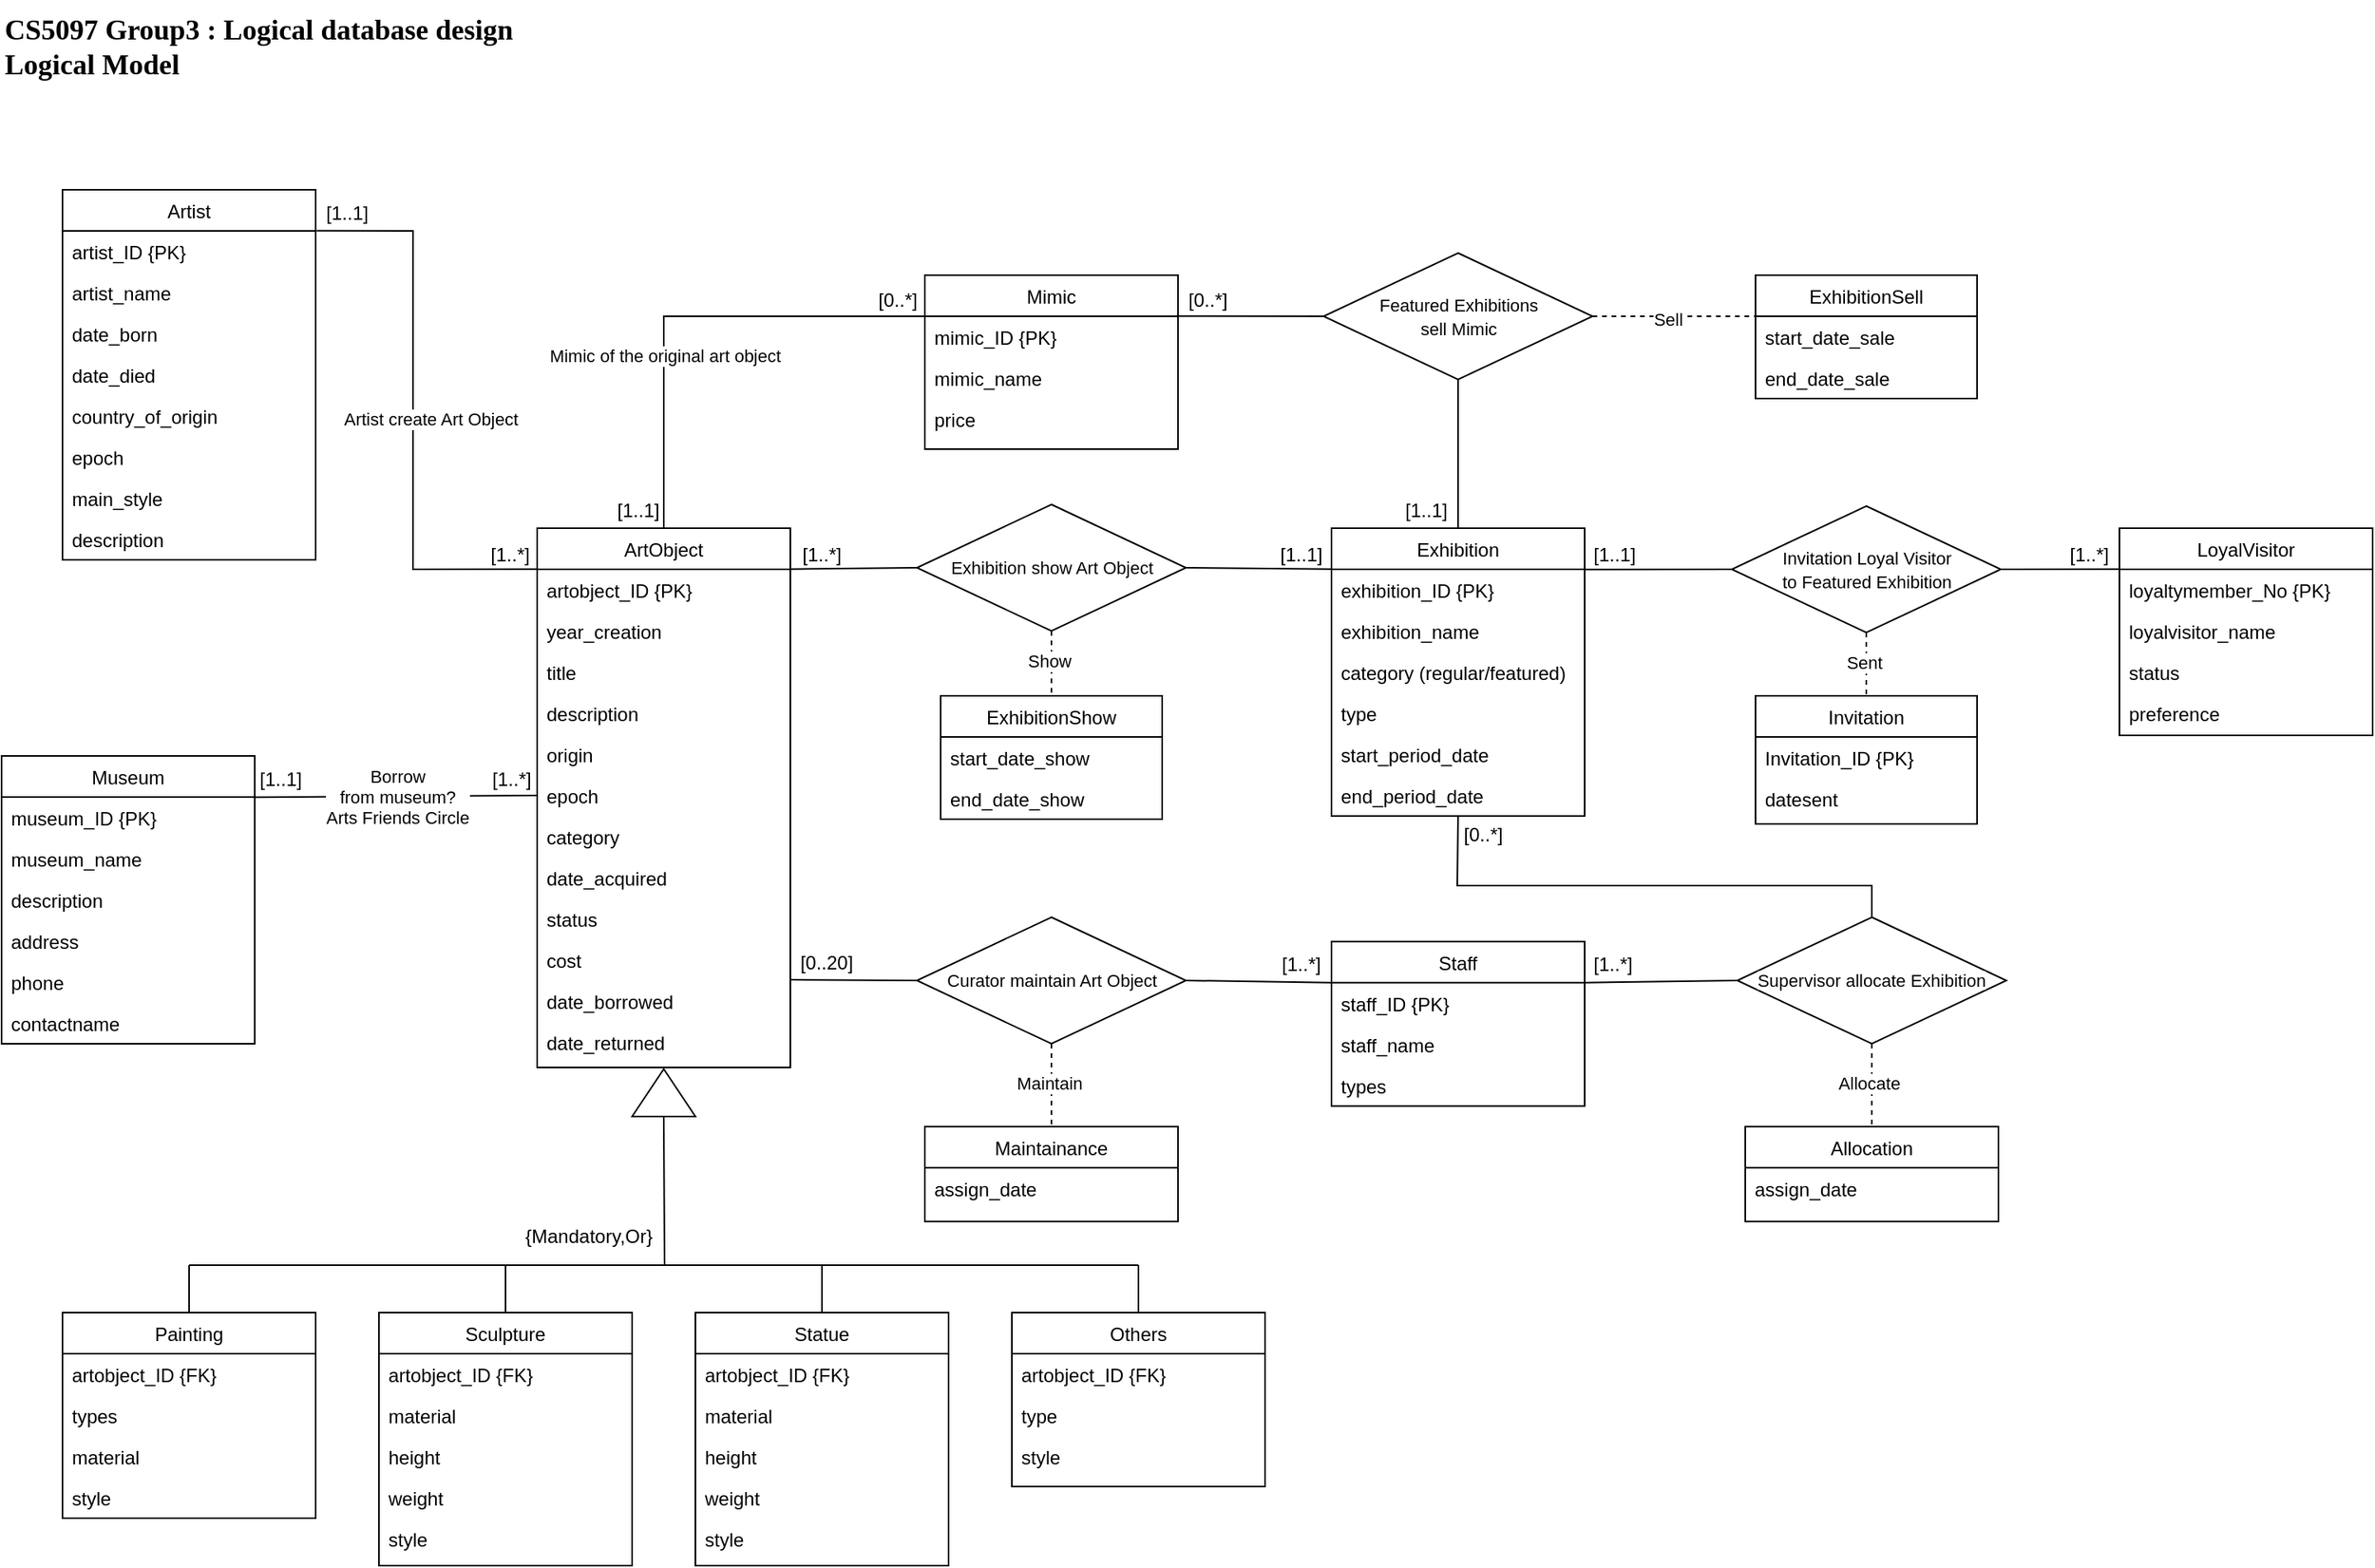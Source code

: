 <mxfile version="25.0.1">
  <diagram name="Page-1" id="IZ9ZeoTpkab2BtDsZXUm">
    <mxGraphModel dx="2236" dy="1027" grid="1" gridSize="10" guides="1" tooltips="1" connect="1" arrows="1" fold="1" page="1" pageScale="1" pageWidth="850" pageHeight="1100" math="0" shadow="0">
      <root>
        <mxCell id="0" />
        <mxCell id="1" parent="0" />
        <mxCell id="pGw7Etr71XwitQisdbL5-1" value="Museum" style="swimlane;fontStyle=0;align=center;verticalAlign=top;childLayout=stackLayout;horizontal=1;startSize=26;horizontalStack=0;resizeParent=1;resizeLast=0;collapsible=1;marginBottom=0;rounded=0;shadow=0;strokeWidth=1;" vertex="1" parent="1">
          <mxGeometry x="40" y="518" width="160" height="182" as="geometry">
            <mxRectangle x="130" y="380" width="160" height="26" as="alternateBounds" />
          </mxGeometry>
        </mxCell>
        <mxCell id="pGw7Etr71XwitQisdbL5-2" value="museum_ID {PK}" style="text;align=left;verticalAlign=top;spacingLeft=4;spacingRight=4;overflow=hidden;rotatable=0;points=[[0,0.5],[1,0.5]];portConstraint=eastwest;" vertex="1" parent="pGw7Etr71XwitQisdbL5-1">
          <mxGeometry y="26" width="160" height="26" as="geometry" />
        </mxCell>
        <mxCell id="pGw7Etr71XwitQisdbL5-3" value="museum_name" style="text;align=left;verticalAlign=top;spacingLeft=4;spacingRight=4;overflow=hidden;rotatable=0;points=[[0,0.5],[1,0.5]];portConstraint=eastwest;" vertex="1" parent="pGw7Etr71XwitQisdbL5-1">
          <mxGeometry y="52" width="160" height="26" as="geometry" />
        </mxCell>
        <mxCell id="pGw7Etr71XwitQisdbL5-4" value="description" style="text;align=left;verticalAlign=top;spacingLeft=4;spacingRight=4;overflow=hidden;rotatable=0;points=[[0,0.5],[1,0.5]];portConstraint=eastwest;" vertex="1" parent="pGw7Etr71XwitQisdbL5-1">
          <mxGeometry y="78" width="160" height="26" as="geometry" />
        </mxCell>
        <mxCell id="pGw7Etr71XwitQisdbL5-5" value="address" style="text;align=left;verticalAlign=top;spacingLeft=4;spacingRight=4;overflow=hidden;rotatable=0;points=[[0,0.5],[1,0.5]];portConstraint=eastwest;" vertex="1" parent="pGw7Etr71XwitQisdbL5-1">
          <mxGeometry y="104" width="160" height="26" as="geometry" />
        </mxCell>
        <mxCell id="pGw7Etr71XwitQisdbL5-6" value="phone" style="text;align=left;verticalAlign=top;spacingLeft=4;spacingRight=4;overflow=hidden;rotatable=0;points=[[0,0.5],[1,0.5]];portConstraint=eastwest;" vertex="1" parent="pGw7Etr71XwitQisdbL5-1">
          <mxGeometry y="130" width="160" height="26" as="geometry" />
        </mxCell>
        <mxCell id="pGw7Etr71XwitQisdbL5-7" value="contactname" style="text;align=left;verticalAlign=top;spacingLeft=4;spacingRight=4;overflow=hidden;rotatable=0;points=[[0,0.5],[1,0.5]];portConstraint=eastwest;" vertex="1" parent="pGw7Etr71XwitQisdbL5-1">
          <mxGeometry y="156" width="160" height="26" as="geometry" />
        </mxCell>
        <mxCell id="pGw7Etr71XwitQisdbL5-8" value="ArtObject" style="swimlane;fontStyle=0;align=center;verticalAlign=top;childLayout=stackLayout;horizontal=1;startSize=26;horizontalStack=0;resizeParent=1;resizeLast=0;collapsible=1;marginBottom=0;rounded=0;shadow=0;strokeWidth=1;" vertex="1" parent="1">
          <mxGeometry x="378.5" y="374" width="160" height="341" as="geometry">
            <mxRectangle x="130" y="380" width="160" height="26" as="alternateBounds" />
          </mxGeometry>
        </mxCell>
        <mxCell id="pGw7Etr71XwitQisdbL5-9" value="artobject_ID {PK}" style="text;align=left;verticalAlign=top;spacingLeft=4;spacingRight=4;overflow=hidden;rotatable=0;points=[[0,0.5],[1,0.5]];portConstraint=eastwest;" vertex="1" parent="pGw7Etr71XwitQisdbL5-8">
          <mxGeometry y="26" width="160" height="26" as="geometry" />
        </mxCell>
        <mxCell id="pGw7Etr71XwitQisdbL5-10" value="year_creation" style="text;align=left;verticalAlign=top;spacingLeft=4;spacingRight=4;overflow=hidden;rotatable=0;points=[[0,0.5],[1,0.5]];portConstraint=eastwest;" vertex="1" parent="pGw7Etr71XwitQisdbL5-8">
          <mxGeometry y="52" width="160" height="26" as="geometry" />
        </mxCell>
        <mxCell id="pGw7Etr71XwitQisdbL5-11" value="title" style="text;align=left;verticalAlign=top;spacingLeft=4;spacingRight=4;overflow=hidden;rotatable=0;points=[[0,0.5],[1,0.5]];portConstraint=eastwest;" vertex="1" parent="pGw7Etr71XwitQisdbL5-8">
          <mxGeometry y="78" width="160" height="26" as="geometry" />
        </mxCell>
        <mxCell id="pGw7Etr71XwitQisdbL5-12" value="description" style="text;align=left;verticalAlign=top;spacingLeft=4;spacingRight=4;overflow=hidden;rotatable=0;points=[[0,0.5],[1,0.5]];portConstraint=eastwest;" vertex="1" parent="pGw7Etr71XwitQisdbL5-8">
          <mxGeometry y="104" width="160" height="26" as="geometry" />
        </mxCell>
        <mxCell id="pGw7Etr71XwitQisdbL5-13" value="origin" style="text;align=left;verticalAlign=top;spacingLeft=4;spacingRight=4;overflow=hidden;rotatable=0;points=[[0,0.5],[1,0.5]];portConstraint=eastwest;" vertex="1" parent="pGw7Etr71XwitQisdbL5-8">
          <mxGeometry y="130" width="160" height="26" as="geometry" />
        </mxCell>
        <mxCell id="pGw7Etr71XwitQisdbL5-14" value="epoch" style="text;align=left;verticalAlign=top;spacingLeft=4;spacingRight=4;overflow=hidden;rotatable=0;points=[[0,0.5],[1,0.5]];portConstraint=eastwest;" vertex="1" parent="pGw7Etr71XwitQisdbL5-8">
          <mxGeometry y="156" width="160" height="26" as="geometry" />
        </mxCell>
        <mxCell id="pGw7Etr71XwitQisdbL5-15" value="category" style="text;align=left;verticalAlign=top;spacingLeft=4;spacingRight=4;overflow=hidden;rotatable=0;points=[[0,0.5],[1,0.5]];portConstraint=eastwest;" vertex="1" parent="pGw7Etr71XwitQisdbL5-8">
          <mxGeometry y="182" width="160" height="26" as="geometry" />
        </mxCell>
        <mxCell id="pGw7Etr71XwitQisdbL5-16" value="date_acquired" style="text;align=left;verticalAlign=top;spacingLeft=4;spacingRight=4;overflow=hidden;rotatable=0;points=[[0,0.5],[1,0.5]];portConstraint=eastwest;" vertex="1" parent="pGw7Etr71XwitQisdbL5-8">
          <mxGeometry y="208" width="160" height="26" as="geometry" />
        </mxCell>
        <mxCell id="pGw7Etr71XwitQisdbL5-17" value="status" style="text;align=left;verticalAlign=top;spacingLeft=4;spacingRight=4;overflow=hidden;rotatable=0;points=[[0,0.5],[1,0.5]];portConstraint=eastwest;" vertex="1" parent="pGw7Etr71XwitQisdbL5-8">
          <mxGeometry y="234" width="160" height="26" as="geometry" />
        </mxCell>
        <mxCell id="pGw7Etr71XwitQisdbL5-18" value="cost" style="text;align=left;verticalAlign=top;spacingLeft=4;spacingRight=4;overflow=hidden;rotatable=0;points=[[0,0.5],[1,0.5]];portConstraint=eastwest;" vertex="1" parent="pGw7Etr71XwitQisdbL5-8">
          <mxGeometry y="260" width="160" height="26" as="geometry" />
        </mxCell>
        <mxCell id="pGw7Etr71XwitQisdbL5-19" value="date_borrowed" style="text;align=left;verticalAlign=top;spacingLeft=4;spacingRight=4;overflow=hidden;rotatable=0;points=[[0,0.5],[1,0.5]];portConstraint=eastwest;" vertex="1" parent="pGw7Etr71XwitQisdbL5-8">
          <mxGeometry y="286" width="160" height="26" as="geometry" />
        </mxCell>
        <mxCell id="pGw7Etr71XwitQisdbL5-20" value="date_returned" style="text;align=left;verticalAlign=top;spacingLeft=4;spacingRight=4;overflow=hidden;rotatable=0;points=[[0,0.5],[1,0.5]];portConstraint=eastwest;" vertex="1" parent="pGw7Etr71XwitQisdbL5-8">
          <mxGeometry y="312" width="160" height="26" as="geometry" />
        </mxCell>
        <mxCell id="pGw7Etr71XwitQisdbL5-21" value="Artist" style="swimlane;fontStyle=0;align=center;verticalAlign=top;childLayout=stackLayout;horizontal=1;startSize=26;horizontalStack=0;resizeParent=1;resizeLast=0;collapsible=1;marginBottom=0;rounded=0;shadow=0;strokeWidth=1;" vertex="1" parent="1">
          <mxGeometry x="78.5" y="160" width="160" height="234" as="geometry">
            <mxRectangle x="130" y="380" width="160" height="26" as="alternateBounds" />
          </mxGeometry>
        </mxCell>
        <mxCell id="pGw7Etr71XwitQisdbL5-22" value="artist_ID {PK}" style="text;align=left;verticalAlign=top;spacingLeft=4;spacingRight=4;overflow=hidden;rotatable=0;points=[[0,0.5],[1,0.5]];portConstraint=eastwest;" vertex="1" parent="pGw7Etr71XwitQisdbL5-21">
          <mxGeometry y="26" width="160" height="26" as="geometry" />
        </mxCell>
        <mxCell id="pGw7Etr71XwitQisdbL5-23" value="artist_name" style="text;align=left;verticalAlign=top;spacingLeft=4;spacingRight=4;overflow=hidden;rotatable=0;points=[[0,0.5],[1,0.5]];portConstraint=eastwest;" vertex="1" parent="pGw7Etr71XwitQisdbL5-21">
          <mxGeometry y="52" width="160" height="26" as="geometry" />
        </mxCell>
        <mxCell id="pGw7Etr71XwitQisdbL5-24" value="date_born" style="text;align=left;verticalAlign=top;spacingLeft=4;spacingRight=4;overflow=hidden;rotatable=0;points=[[0,0.5],[1,0.5]];portConstraint=eastwest;" vertex="1" parent="pGw7Etr71XwitQisdbL5-21">
          <mxGeometry y="78" width="160" height="26" as="geometry" />
        </mxCell>
        <mxCell id="pGw7Etr71XwitQisdbL5-25" value="date_died" style="text;align=left;verticalAlign=top;spacingLeft=4;spacingRight=4;overflow=hidden;rotatable=0;points=[[0,0.5],[1,0.5]];portConstraint=eastwest;" vertex="1" parent="pGw7Etr71XwitQisdbL5-21">
          <mxGeometry y="104" width="160" height="26" as="geometry" />
        </mxCell>
        <mxCell id="pGw7Etr71XwitQisdbL5-26" value="country_of_origin" style="text;align=left;verticalAlign=top;spacingLeft=4;spacingRight=4;overflow=hidden;rotatable=0;points=[[0,0.5],[1,0.5]];portConstraint=eastwest;" vertex="1" parent="pGw7Etr71XwitQisdbL5-21">
          <mxGeometry y="130" width="160" height="26" as="geometry" />
        </mxCell>
        <mxCell id="pGw7Etr71XwitQisdbL5-27" value="epoch" style="text;align=left;verticalAlign=top;spacingLeft=4;spacingRight=4;overflow=hidden;rotatable=0;points=[[0,0.5],[1,0.5]];portConstraint=eastwest;" vertex="1" parent="pGw7Etr71XwitQisdbL5-21">
          <mxGeometry y="156" width="160" height="26" as="geometry" />
        </mxCell>
        <mxCell id="pGw7Etr71XwitQisdbL5-28" value="main_style" style="text;align=left;verticalAlign=top;spacingLeft=4;spacingRight=4;overflow=hidden;rotatable=0;points=[[0,0.5],[1,0.5]];portConstraint=eastwest;" vertex="1" parent="pGw7Etr71XwitQisdbL5-21">
          <mxGeometry y="182" width="160" height="26" as="geometry" />
        </mxCell>
        <mxCell id="pGw7Etr71XwitQisdbL5-29" value="description" style="text;align=left;verticalAlign=top;spacingLeft=4;spacingRight=4;overflow=hidden;rotatable=0;points=[[0,0.5],[1,0.5]];portConstraint=eastwest;" vertex="1" parent="pGw7Etr71XwitQisdbL5-21">
          <mxGeometry y="208" width="160" height="26" as="geometry" />
        </mxCell>
        <mxCell id="pGw7Etr71XwitQisdbL5-47" value="Exhibition" style="swimlane;fontStyle=0;align=center;verticalAlign=top;childLayout=stackLayout;horizontal=1;startSize=26;horizontalStack=0;resizeParent=1;resizeLast=0;collapsible=1;marginBottom=0;rounded=0;shadow=0;strokeWidth=1;" vertex="1" parent="1">
          <mxGeometry x="880.5" y="374" width="160" height="182" as="geometry">
            <mxRectangle x="130" y="380" width="160" height="26" as="alternateBounds" />
          </mxGeometry>
        </mxCell>
        <mxCell id="pGw7Etr71XwitQisdbL5-48" value="exhibition_ID {PK}" style="text;align=left;verticalAlign=top;spacingLeft=4;spacingRight=4;overflow=hidden;rotatable=0;points=[[0,0.5],[1,0.5]];portConstraint=eastwest;" vertex="1" parent="pGw7Etr71XwitQisdbL5-47">
          <mxGeometry y="26" width="160" height="26" as="geometry" />
        </mxCell>
        <mxCell id="pGw7Etr71XwitQisdbL5-49" value="exhibition_name" style="text;align=left;verticalAlign=top;spacingLeft=4;spacingRight=4;overflow=hidden;rotatable=0;points=[[0,0.5],[1,0.5]];portConstraint=eastwest;" vertex="1" parent="pGw7Etr71XwitQisdbL5-47">
          <mxGeometry y="52" width="160" height="26" as="geometry" />
        </mxCell>
        <mxCell id="pGw7Etr71XwitQisdbL5-50" value="category (regular/featured)" style="text;align=left;verticalAlign=top;spacingLeft=4;spacingRight=4;overflow=hidden;rotatable=0;points=[[0,0.5],[1,0.5]];portConstraint=eastwest;" vertex="1" parent="pGw7Etr71XwitQisdbL5-47">
          <mxGeometry y="78" width="160" height="26" as="geometry" />
        </mxCell>
        <mxCell id="pGw7Etr71XwitQisdbL5-51" value="type" style="text;align=left;verticalAlign=top;spacingLeft=4;spacingRight=4;overflow=hidden;rotatable=0;points=[[0,0.5],[1,0.5]];portConstraint=eastwest;" vertex="1" parent="pGw7Etr71XwitQisdbL5-47">
          <mxGeometry y="104" width="160" height="26" as="geometry" />
        </mxCell>
        <mxCell id="pGw7Etr71XwitQisdbL5-52" value="start_period_date" style="text;align=left;verticalAlign=top;spacingLeft=4;spacingRight=4;overflow=hidden;rotatable=0;points=[[0,0.5],[1,0.5]];portConstraint=eastwest;" vertex="1" parent="pGw7Etr71XwitQisdbL5-47">
          <mxGeometry y="130" width="160" height="26" as="geometry" />
        </mxCell>
        <mxCell id="pGw7Etr71XwitQisdbL5-53" value="end_period_date" style="text;align=left;verticalAlign=top;spacingLeft=4;spacingRight=4;overflow=hidden;rotatable=0;points=[[0,0.5],[1,0.5]];portConstraint=eastwest;" vertex="1" parent="pGw7Etr71XwitQisdbL5-47">
          <mxGeometry y="156" width="160" height="26" as="geometry" />
        </mxCell>
        <mxCell id="pGw7Etr71XwitQisdbL5-54" value="Mimic" style="swimlane;fontStyle=0;align=center;verticalAlign=top;childLayout=stackLayout;horizontal=1;startSize=26;horizontalStack=0;resizeParent=1;resizeLast=0;collapsible=1;marginBottom=0;rounded=0;shadow=0;strokeWidth=1;" vertex="1" parent="1">
          <mxGeometry x="623.5" y="214" width="160" height="110" as="geometry">
            <mxRectangle x="130" y="380" width="160" height="26" as="alternateBounds" />
          </mxGeometry>
        </mxCell>
        <mxCell id="pGw7Etr71XwitQisdbL5-55" value="mimic_ID {PK}" style="text;align=left;verticalAlign=top;spacingLeft=4;spacingRight=4;overflow=hidden;rotatable=0;points=[[0,0.5],[1,0.5]];portConstraint=eastwest;" vertex="1" parent="pGw7Etr71XwitQisdbL5-54">
          <mxGeometry y="26" width="160" height="26" as="geometry" />
        </mxCell>
        <mxCell id="pGw7Etr71XwitQisdbL5-56" value="mimic_name" style="text;align=left;verticalAlign=top;spacingLeft=4;spacingRight=4;overflow=hidden;rotatable=0;points=[[0,0.5],[1,0.5]];portConstraint=eastwest;" vertex="1" parent="pGw7Etr71XwitQisdbL5-54">
          <mxGeometry y="52" width="160" height="26" as="geometry" />
        </mxCell>
        <mxCell id="pGw7Etr71XwitQisdbL5-57" value="price" style="text;align=left;verticalAlign=top;spacingLeft=4;spacingRight=4;overflow=hidden;rotatable=0;points=[[0,0.5],[1,0.5]];portConstraint=eastwest;" vertex="1" parent="pGw7Etr71XwitQisdbL5-54">
          <mxGeometry y="78" width="160" height="26" as="geometry" />
        </mxCell>
        <mxCell id="pGw7Etr71XwitQisdbL5-58" value="LoyalVisitor" style="swimlane;fontStyle=0;align=center;verticalAlign=top;childLayout=stackLayout;horizontal=1;startSize=26;horizontalStack=0;resizeParent=1;resizeLast=0;collapsible=1;marginBottom=0;rounded=0;shadow=0;strokeWidth=1;" vertex="1" parent="1">
          <mxGeometry x="1378.5" y="374" width="160" height="131" as="geometry">
            <mxRectangle x="130" y="380" width="160" height="26" as="alternateBounds" />
          </mxGeometry>
        </mxCell>
        <mxCell id="pGw7Etr71XwitQisdbL5-59" value="loyaltymember_No {PK}" style="text;align=left;verticalAlign=top;spacingLeft=4;spacingRight=4;overflow=hidden;rotatable=0;points=[[0,0.5],[1,0.5]];portConstraint=eastwest;" vertex="1" parent="pGw7Etr71XwitQisdbL5-58">
          <mxGeometry y="26" width="160" height="26" as="geometry" />
        </mxCell>
        <mxCell id="pGw7Etr71XwitQisdbL5-60" value="loyalvisitor_name" style="text;align=left;verticalAlign=top;spacingLeft=4;spacingRight=4;overflow=hidden;rotatable=0;points=[[0,0.5],[1,0.5]];portConstraint=eastwest;" vertex="1" parent="pGw7Etr71XwitQisdbL5-58">
          <mxGeometry y="52" width="160" height="26" as="geometry" />
        </mxCell>
        <mxCell id="pGw7Etr71XwitQisdbL5-61" value="status" style="text;align=left;verticalAlign=top;spacingLeft=4;spacingRight=4;overflow=hidden;rotatable=0;points=[[0,0.5],[1,0.5]];portConstraint=eastwest;" vertex="1" parent="pGw7Etr71XwitQisdbL5-58">
          <mxGeometry y="78" width="160" height="26" as="geometry" />
        </mxCell>
        <mxCell id="pGw7Etr71XwitQisdbL5-62" value="preference" style="text;align=left;verticalAlign=top;spacingLeft=4;spacingRight=4;overflow=hidden;rotatable=0;points=[[0,0.5],[1,0.5]];portConstraint=eastwest;" vertex="1" parent="pGw7Etr71XwitQisdbL5-58">
          <mxGeometry y="104" width="160" height="26" as="geometry" />
        </mxCell>
        <mxCell id="pGw7Etr71XwitQisdbL5-63" value="Staff" style="swimlane;fontStyle=0;align=center;verticalAlign=top;childLayout=stackLayout;horizontal=1;startSize=26;horizontalStack=0;resizeParent=1;resizeLast=0;collapsible=1;marginBottom=0;rounded=0;shadow=0;strokeWidth=1;" vertex="1" parent="1">
          <mxGeometry x="880.5" y="635.36" width="160" height="104" as="geometry">
            <mxRectangle x="130" y="380" width="160" height="26" as="alternateBounds" />
          </mxGeometry>
        </mxCell>
        <mxCell id="pGw7Etr71XwitQisdbL5-64" value="staff_ID {PK}" style="text;align=left;verticalAlign=top;spacingLeft=4;spacingRight=4;overflow=hidden;rotatable=0;points=[[0,0.5],[1,0.5]];portConstraint=eastwest;" vertex="1" parent="pGw7Etr71XwitQisdbL5-63">
          <mxGeometry y="26" width="160" height="26" as="geometry" />
        </mxCell>
        <mxCell id="pGw7Etr71XwitQisdbL5-65" value="staff_name" style="text;align=left;verticalAlign=top;spacingLeft=4;spacingRight=4;overflow=hidden;rotatable=0;points=[[0,0.5],[1,0.5]];portConstraint=eastwest;" vertex="1" parent="pGw7Etr71XwitQisdbL5-63">
          <mxGeometry y="52" width="160" height="26" as="geometry" />
        </mxCell>
        <mxCell id="pGw7Etr71XwitQisdbL5-66" value="types" style="text;align=left;verticalAlign=top;spacingLeft=4;spacingRight=4;overflow=hidden;rotatable=0;points=[[0,0.5],[1,0.5]];portConstraint=eastwest;" vertex="1" parent="pGw7Etr71XwitQisdbL5-63">
          <mxGeometry y="78" width="160" height="26" as="geometry" />
        </mxCell>
        <mxCell id="pGw7Etr71XwitQisdbL5-67" value="Maintainance" style="swimlane;fontStyle=0;align=center;verticalAlign=top;childLayout=stackLayout;horizontal=1;startSize=26;horizontalStack=0;resizeParent=1;resizeLast=0;collapsible=1;marginBottom=0;rounded=0;shadow=0;strokeWidth=1;" vertex="1" parent="1">
          <mxGeometry x="623.5" y="752.36" width="160" height="60" as="geometry">
            <mxRectangle x="130" y="380" width="160" height="26" as="alternateBounds" />
          </mxGeometry>
        </mxCell>
        <mxCell id="pGw7Etr71XwitQisdbL5-68" value="assign_date" style="text;align=left;verticalAlign=top;spacingLeft=4;spacingRight=4;overflow=hidden;rotatable=0;points=[[0,0.5],[1,0.5]];portConstraint=eastwest;" vertex="1" parent="pGw7Etr71XwitQisdbL5-67">
          <mxGeometry y="26" width="160" height="26" as="geometry" />
        </mxCell>
        <mxCell id="pGw7Etr71XwitQisdbL5-69" value="Allocation" style="swimlane;fontStyle=0;align=center;verticalAlign=top;childLayout=stackLayout;horizontal=1;startSize=26;horizontalStack=0;resizeParent=1;resizeLast=0;collapsible=1;marginBottom=0;rounded=0;shadow=0;strokeWidth=1;" vertex="1" parent="1">
          <mxGeometry x="1142" y="752.36" width="160" height="60" as="geometry">
            <mxRectangle x="130" y="380" width="160" height="26" as="alternateBounds" />
          </mxGeometry>
        </mxCell>
        <mxCell id="pGw7Etr71XwitQisdbL5-70" value="assign_date" style="text;align=left;verticalAlign=top;spacingLeft=4;spacingRight=4;overflow=hidden;rotatable=0;points=[[0,0.5],[1,0.5]];portConstraint=eastwest;" vertex="1" parent="pGw7Etr71XwitQisdbL5-69">
          <mxGeometry y="26" width="160" height="34" as="geometry" />
        </mxCell>
        <mxCell id="pGw7Etr71XwitQisdbL5-71" value="ExhibitionSell" style="swimlane;fontStyle=0;align=center;verticalAlign=top;childLayout=stackLayout;horizontal=1;startSize=26;horizontalStack=0;resizeParent=1;resizeLast=0;collapsible=1;marginBottom=0;rounded=0;shadow=0;strokeWidth=1;" vertex="1" parent="1">
          <mxGeometry x="1148.5" y="214" width="140" height="78" as="geometry">
            <mxRectangle x="130" y="380" width="160" height="26" as="alternateBounds" />
          </mxGeometry>
        </mxCell>
        <mxCell id="pGw7Etr71XwitQisdbL5-72" value="start_date_sale" style="text;align=left;verticalAlign=top;spacingLeft=4;spacingRight=4;overflow=hidden;rotatable=0;points=[[0,0.5],[1,0.5]];portConstraint=eastwest;" vertex="1" parent="pGw7Etr71XwitQisdbL5-71">
          <mxGeometry y="26" width="140" height="26" as="geometry" />
        </mxCell>
        <mxCell id="pGw7Etr71XwitQisdbL5-73" value="end_date_sale" style="text;align=left;verticalAlign=top;spacingLeft=4;spacingRight=4;overflow=hidden;rotatable=0;points=[[0,0.5],[1,0.5]];portConstraint=eastwest;" vertex="1" parent="pGw7Etr71XwitQisdbL5-71">
          <mxGeometry y="52" width="140" height="26" as="geometry" />
        </mxCell>
        <mxCell id="pGw7Etr71XwitQisdbL5-74" value="&lt;font face=&quot;Tahoma&quot; style=&quot;font-size: 18px;&quot;&gt;&lt;font style=&quot;&quot;&gt;CS5097 Group3 : Logical database design&lt;/font&gt;&lt;/font&gt;&lt;div&gt;&lt;font face=&quot;Tahoma&quot; style=&quot;font-size: 18px;&quot;&gt;&lt;span style=&quot;background-color: initial;&quot;&gt;Logical Model&lt;/span&gt;&lt;/font&gt;&lt;/div&gt;" style="text;html=1;align=left;verticalAlign=middle;whiteSpace=wrap;rounded=0;fontStyle=1" vertex="1" parent="1">
          <mxGeometry x="40" y="40" width="478" height="60" as="geometry" />
        </mxCell>
        <mxCell id="pGw7Etr71XwitQisdbL5-75" value="" style="endArrow=none;html=1;rounded=0;exitX=1.004;exitY=-0.007;exitDx=0;exitDy=0;exitPerimeter=0;entryX=-0.002;entryY=-0.003;entryDx=0;entryDy=0;entryPerimeter=0;" edge="1" parent="1" source="pGw7Etr71XwitQisdbL5-22" target="pGw7Etr71XwitQisdbL5-9">
          <mxGeometry width="50" height="50" relative="1" as="geometry">
            <mxPoint x="738.5" y="454" as="sourcePoint" />
            <mxPoint x="366.5" y="392" as="targetPoint" />
            <Array as="points">
              <mxPoint x="300" y="186" />
              <mxPoint x="300" y="400" />
            </Array>
          </mxGeometry>
        </mxCell>
        <mxCell id="pGw7Etr71XwitQisdbL5-135" value="Artist create Art Object" style="edgeLabel;html=1;align=center;verticalAlign=middle;resizable=0;points=[];" vertex="1" connectable="0" parent="pGw7Etr71XwitQisdbL5-75">
          <mxGeometry x="-0.071" relative="1" as="geometry">
            <mxPoint x="11" y="16" as="offset" />
          </mxGeometry>
        </mxCell>
        <mxCell id="pGw7Etr71XwitQisdbL5-76" value="[1..1]" style="text;html=1;align=center;verticalAlign=middle;whiteSpace=wrap;rounded=0;" vertex="1" parent="1">
          <mxGeometry x="235.5" y="160" width="45" height="30" as="geometry" />
        </mxCell>
        <mxCell id="pGw7Etr71XwitQisdbL5-77" value="[1..*]" style="text;html=1;align=center;verticalAlign=middle;whiteSpace=wrap;rounded=0;" vertex="1" parent="1">
          <mxGeometry x="339" y="376" width="45" height="30" as="geometry" />
        </mxCell>
        <mxCell id="pGw7Etr71XwitQisdbL5-79" value="" style="endArrow=none;html=1;rounded=0;exitX=0;exitY=0.5;exitDx=0;exitDy=0;entryX=0.998;entryY=0.004;entryDx=0;entryDy=0;entryPerimeter=0;" edge="1" parent="1" source="pGw7Etr71XwitQisdbL5-14" target="pGw7Etr71XwitQisdbL5-2">
          <mxGeometry width="50" height="50" relative="1" as="geometry">
            <mxPoint x="395.5" y="735" as="sourcePoint" />
            <mxPoint x="185.5" y="445" as="targetPoint" />
          </mxGeometry>
        </mxCell>
        <mxCell id="pGw7Etr71XwitQisdbL5-80" value="&lt;div&gt;Borrow&lt;br&gt;from museum?&lt;/div&gt;&lt;div&gt;Arts Friends Circle&lt;/div&gt;" style="edgeLabel;html=1;align=center;verticalAlign=middle;resizable=0;points=[];" vertex="1" connectable="0" parent="pGw7Etr71XwitQisdbL5-79">
          <mxGeometry x="-0.092" y="-1" relative="1" as="geometry">
            <mxPoint x="-8" y="1" as="offset" />
          </mxGeometry>
        </mxCell>
        <mxCell id="pGw7Etr71XwitQisdbL5-81" value="[1..*]" style="text;html=1;align=center;verticalAlign=middle;whiteSpace=wrap;rounded=0;" vertex="1" parent="1">
          <mxGeometry x="340" y="518" width="45" height="30" as="geometry" />
        </mxCell>
        <mxCell id="pGw7Etr71XwitQisdbL5-87" value="[1..1]" style="text;html=1;align=center;verticalAlign=middle;whiteSpace=wrap;rounded=0;" vertex="1" parent="1">
          <mxGeometry x="193.5" y="518" width="45" height="30" as="geometry" />
        </mxCell>
        <mxCell id="pGw7Etr71XwitQisdbL5-93" value="&lt;span style=&quot;font-size: 11px; text-wrap-mode: nowrap; background-color: rgb(255, 255, 255);&quot;&gt;Featured Exhibitions&lt;/span&gt;&lt;div&gt;&lt;span style=&quot;font-size: 11px; text-wrap-mode: nowrap; background-color: rgb(255, 255, 255);&quot;&gt;sell Mimic&lt;/span&gt;&lt;/div&gt;" style="rhombus;whiteSpace=wrap;html=1;" vertex="1" parent="1">
          <mxGeometry x="875.5" y="200" width="170" height="80" as="geometry" />
        </mxCell>
        <mxCell id="pGw7Etr71XwitQisdbL5-94" value="" style="endArrow=none;html=1;rounded=0;entryX=0.5;entryY=0;entryDx=0;entryDy=0;exitX=0;exitY=0.001;exitDx=0;exitDy=0;exitPerimeter=0;" edge="1" parent="1" source="pGw7Etr71XwitQisdbL5-55" target="pGw7Etr71XwitQisdbL5-8">
          <mxGeometry width="50" height="50" relative="1" as="geometry">
            <mxPoint x="598.5" y="255" as="sourcePoint" />
            <mxPoint x="723.5" y="548" as="targetPoint" />
            <Array as="points">
              <mxPoint x="458.5" y="240" />
            </Array>
          </mxGeometry>
        </mxCell>
        <mxCell id="pGw7Etr71XwitQisdbL5-136" value="Mimic of the original art object" style="edgeLabel;html=1;align=center;verticalAlign=middle;resizable=0;points=[];" vertex="1" connectable="0" parent="pGw7Etr71XwitQisdbL5-94">
          <mxGeometry x="0.297" y="-1" relative="1" as="geometry">
            <mxPoint x="1" y="-4" as="offset" />
          </mxGeometry>
        </mxCell>
        <mxCell id="pGw7Etr71XwitQisdbL5-95" value="" style="endArrow=none;html=1;rounded=0;exitX=1;exitY=0.5;exitDx=0;exitDy=0;dashed=1;entryX=-0.001;entryY=0;entryDx=0;entryDy=0;entryPerimeter=0;" edge="1" parent="1" source="pGw7Etr71XwitQisdbL5-93" target="pGw7Etr71XwitQisdbL5-72">
          <mxGeometry width="50" height="50" relative="1" as="geometry">
            <mxPoint x="858.5" y="266" as="sourcePoint" />
            <mxPoint x="1108.5" y="245" as="targetPoint" />
          </mxGeometry>
        </mxCell>
        <mxCell id="pGw7Etr71XwitQisdbL5-96" value="Sell" style="edgeLabel;html=1;align=center;verticalAlign=middle;resizable=0;points=[];" vertex="1" connectable="0" parent="pGw7Etr71XwitQisdbL5-95">
          <mxGeometry x="-0.073" y="-2" relative="1" as="geometry">
            <mxPoint as="offset" />
          </mxGeometry>
        </mxCell>
        <mxCell id="pGw7Etr71XwitQisdbL5-97" value="" style="endArrow=none;html=1;rounded=0;entryX=1.001;entryY=-0.004;entryDx=0;entryDy=0;entryPerimeter=0;exitX=0;exitY=0.5;exitDx=0;exitDy=0;" edge="1" parent="1" source="pGw7Etr71XwitQisdbL5-93" target="pGw7Etr71XwitQisdbL5-55">
          <mxGeometry width="50" height="50" relative="1" as="geometry">
            <mxPoint x="838.5" y="205" as="sourcePoint" />
            <mxPoint x="798.5" y="235" as="targetPoint" />
          </mxGeometry>
        </mxCell>
        <mxCell id="pGw7Etr71XwitQisdbL5-98" value="" style="endArrow=none;html=1;rounded=0;entryX=0.5;entryY=0;entryDx=0;entryDy=0;exitX=0.5;exitY=1;exitDx=0;exitDy=0;" edge="1" parent="1" source="pGw7Etr71XwitQisdbL5-93" target="pGw7Etr71XwitQisdbL5-47">
          <mxGeometry width="50" height="50" relative="1" as="geometry">
            <mxPoint x="885.5" y="186" as="sourcePoint" />
            <mxPoint x="805.5" y="186" as="targetPoint" />
          </mxGeometry>
        </mxCell>
        <mxCell id="pGw7Etr71XwitQisdbL5-100" value="&lt;span style=&quot;font-size: 11px; text-wrap-mode: nowrap; background-color: rgb(255, 255, 255);&quot;&gt;Exhibition show Art Object&lt;/span&gt;" style="rhombus;whiteSpace=wrap;html=1;" vertex="1" parent="1">
          <mxGeometry x="618.5" y="359" width="170" height="80" as="geometry" />
        </mxCell>
        <mxCell id="pGw7Etr71XwitQisdbL5-101" value="" style="endArrow=none;html=1;rounded=0;exitX=0;exitY=0.5;exitDx=0;exitDy=0;entryX=1.001;entryY=-0.005;entryDx=0;entryDy=0;entryPerimeter=0;" edge="1" parent="1" source="pGw7Etr71XwitQisdbL5-100" target="pGw7Etr71XwitQisdbL5-9">
          <mxGeometry width="50" height="50" relative="1" as="geometry">
            <mxPoint x="948.5" y="304" as="sourcePoint" />
            <mxPoint x="568.5" y="574" as="targetPoint" />
          </mxGeometry>
        </mxCell>
        <mxCell id="pGw7Etr71XwitQisdbL5-102" value="" style="endArrow=none;html=1;rounded=0;exitX=1;exitY=0.5;exitDx=0;exitDy=0;entryX=0;entryY=-0.005;entryDx=0;entryDy=0;entryPerimeter=0;" edge="1" parent="1" source="pGw7Etr71XwitQisdbL5-100" target="pGw7Etr71XwitQisdbL5-48">
          <mxGeometry width="50" height="50" relative="1" as="geometry">
            <mxPoint x="628.5" y="527" as="sourcePoint" />
            <mxPoint x="548.5" y="527" as="targetPoint" />
          </mxGeometry>
        </mxCell>
        <mxCell id="pGw7Etr71XwitQisdbL5-103" value="" style="endArrow=none;html=1;rounded=0;entryX=0.5;entryY=0;entryDx=0;entryDy=0;exitX=0.5;exitY=1;exitDx=0;exitDy=0;dashed=1;" edge="1" parent="1" source="pGw7Etr71XwitQisdbL5-100" target="pGw7Etr71XwitQisdbL5-105">
          <mxGeometry width="50" height="50" relative="1" as="geometry">
            <mxPoint x="1068.5" y="264" as="sourcePoint" />
            <mxPoint x="713.5" y="604" as="targetPoint" />
          </mxGeometry>
        </mxCell>
        <mxCell id="pGw7Etr71XwitQisdbL5-104" value="Show" style="edgeLabel;html=1;align=center;verticalAlign=middle;resizable=0;points=[];" vertex="1" connectable="0" parent="pGw7Etr71XwitQisdbL5-103">
          <mxGeometry x="-0.073" y="-2" relative="1" as="geometry">
            <mxPoint as="offset" />
          </mxGeometry>
        </mxCell>
        <mxCell id="pGw7Etr71XwitQisdbL5-105" value="ExhibitionShow" style="swimlane;fontStyle=0;align=center;verticalAlign=top;childLayout=stackLayout;horizontal=1;startSize=26;horizontalStack=0;resizeParent=1;resizeLast=0;collapsible=1;marginBottom=0;rounded=0;shadow=0;strokeWidth=1;" vertex="1" parent="1">
          <mxGeometry x="633.5" y="480" width="140" height="78" as="geometry">
            <mxRectangle x="130" y="380" width="160" height="26" as="alternateBounds" />
          </mxGeometry>
        </mxCell>
        <mxCell id="pGw7Etr71XwitQisdbL5-106" value="start_date_show" style="text;align=left;verticalAlign=top;spacingLeft=4;spacingRight=4;overflow=hidden;rotatable=0;points=[[0,0.5],[1,0.5]];portConstraint=eastwest;" vertex="1" parent="pGw7Etr71XwitQisdbL5-105">
          <mxGeometry y="26" width="140" height="26" as="geometry" />
        </mxCell>
        <mxCell id="pGw7Etr71XwitQisdbL5-107" value="end_date_show" style="text;align=left;verticalAlign=top;spacingLeft=4;spacingRight=4;overflow=hidden;rotatable=0;points=[[0,0.5],[1,0.5]];portConstraint=eastwest;" vertex="1" parent="pGw7Etr71XwitQisdbL5-105">
          <mxGeometry y="52" width="140" height="26" as="geometry" />
        </mxCell>
        <mxCell id="pGw7Etr71XwitQisdbL5-108" value="&lt;span style=&quot;font-size: 11px; text-wrap-mode: nowrap; background-color: rgb(255, 255, 255);&quot;&gt;Curator maintain Art Object&lt;/span&gt;" style="rhombus;whiteSpace=wrap;html=1;" vertex="1" parent="1">
          <mxGeometry x="618.5" y="620" width="170" height="80" as="geometry" />
        </mxCell>
        <mxCell id="pGw7Etr71XwitQisdbL5-110" value="&lt;span style=&quot;font-size: 11px; text-wrap-mode: nowrap; background-color: rgb(255, 255, 255);&quot;&gt;Supervisor allocate Exhibition&lt;/span&gt;" style="rhombus;whiteSpace=wrap;html=1;" vertex="1" parent="1">
          <mxGeometry x="1137" y="620" width="170" height="80" as="geometry" />
        </mxCell>
        <mxCell id="pGw7Etr71XwitQisdbL5-111" value="" style="endArrow=none;html=1;rounded=0;entryX=0.5;entryY=0;entryDx=0;entryDy=0;exitX=0.5;exitY=1;exitDx=0;exitDy=0;dashed=1;" edge="1" parent="1" source="pGw7Etr71XwitQisdbL5-108" target="pGw7Etr71XwitQisdbL5-67">
          <mxGeometry width="50" height="50" relative="1" as="geometry">
            <mxPoint x="609" y="496.36" as="sourcePoint" />
            <mxPoint x="609" y="546.36" as="targetPoint" />
          </mxGeometry>
        </mxCell>
        <mxCell id="pGw7Etr71XwitQisdbL5-112" value="Maintain" style="edgeLabel;html=1;align=center;verticalAlign=middle;resizable=0;points=[];" vertex="1" connectable="0" parent="pGw7Etr71XwitQisdbL5-111">
          <mxGeometry x="-0.073" y="-2" relative="1" as="geometry">
            <mxPoint as="offset" />
          </mxGeometry>
        </mxCell>
        <mxCell id="pGw7Etr71XwitQisdbL5-113" value="" style="endArrow=none;html=1;rounded=0;entryX=1;entryY=0.5;entryDx=0;entryDy=0;exitX=0;exitY=0.25;exitDx=0;exitDy=0;" edge="1" parent="1" source="pGw7Etr71XwitQisdbL5-63" target="pGw7Etr71XwitQisdbL5-108">
          <mxGeometry width="50" height="50" relative="1" as="geometry">
            <mxPoint x="874" y="646.36" as="sourcePoint" />
            <mxPoint x="280" y="484.36" as="targetPoint" />
          </mxGeometry>
        </mxCell>
        <mxCell id="pGw7Etr71XwitQisdbL5-116" value="" style="endArrow=none;html=1;rounded=0;entryX=0;entryY=0.5;entryDx=0;entryDy=0;exitX=1;exitY=0.25;exitDx=0;exitDy=0;" edge="1" parent="1" source="pGw7Etr71XwitQisdbL5-63" target="pGw7Etr71XwitQisdbL5-110">
          <mxGeometry width="50" height="50" relative="1" as="geometry">
            <mxPoint x="1134" y="776" as="sourcePoint" />
            <mxPoint x="987" y="793" as="targetPoint" />
          </mxGeometry>
        </mxCell>
        <mxCell id="pGw7Etr71XwitQisdbL5-118" value="" style="endArrow=none;html=1;rounded=0;entryX=0.5;entryY=0;entryDx=0;entryDy=0;exitX=0.5;exitY=1;exitDx=0;exitDy=0;dashed=1;" edge="1" parent="1" source="pGw7Etr71XwitQisdbL5-110" target="pGw7Etr71XwitQisdbL5-69">
          <mxGeometry width="50" height="50" relative="1" as="geometry">
            <mxPoint x="1147" y="325" as="sourcePoint" />
            <mxPoint x="1247" y="323" as="targetPoint" />
          </mxGeometry>
        </mxCell>
        <mxCell id="pGw7Etr71XwitQisdbL5-119" value="Allocate" style="edgeLabel;html=1;align=center;verticalAlign=middle;resizable=0;points=[];" vertex="1" connectable="0" parent="pGw7Etr71XwitQisdbL5-118">
          <mxGeometry x="-0.073" y="-2" relative="1" as="geometry">
            <mxPoint as="offset" />
          </mxGeometry>
        </mxCell>
        <mxCell id="pGw7Etr71XwitQisdbL5-121" value="[1..*]" style="text;html=1;align=center;verticalAlign=middle;whiteSpace=wrap;rounded=0;" vertex="1" parent="1">
          <mxGeometry x="535.5" y="376" width="45" height="30" as="geometry" />
        </mxCell>
        <mxCell id="pGw7Etr71XwitQisdbL5-122" value="[1..1]" style="text;html=1;align=center;verticalAlign=middle;whiteSpace=wrap;rounded=0;" vertex="1" parent="1">
          <mxGeometry x="838.5" y="376" width="45" height="30" as="geometry" />
        </mxCell>
        <mxCell id="pGw7Etr71XwitQisdbL5-123" value="[1..1]" style="text;html=1;align=center;verticalAlign=middle;whiteSpace=wrap;rounded=0;" vertex="1" parent="1">
          <mxGeometry x="419.5" y="348" width="45" height="30" as="geometry" />
        </mxCell>
        <mxCell id="pGw7Etr71XwitQisdbL5-124" value="[0..*]" style="text;html=1;align=center;verticalAlign=middle;whiteSpace=wrap;rounded=0;" vertex="1" parent="1">
          <mxGeometry x="583.5" y="215" width="45" height="30" as="geometry" />
        </mxCell>
        <mxCell id="pGw7Etr71XwitQisdbL5-125" value="&lt;span style=&quot;font-size: 11px; text-wrap-mode: nowrap; background-color: rgb(255, 255, 255);&quot;&gt;Invitation Loyal Visitor&lt;br&gt;to Featured Exhibition&lt;/span&gt;" style="rhombus;whiteSpace=wrap;html=1;" vertex="1" parent="1">
          <mxGeometry x="1133.5" y="360" width="170" height="80" as="geometry" />
        </mxCell>
        <mxCell id="pGw7Etr71XwitQisdbL5-126" value="" style="endArrow=none;html=1;rounded=0;entryX=0.5;entryY=0;entryDx=0;entryDy=0;exitX=0.5;exitY=1;exitDx=0;exitDy=0;dashed=1;" edge="1" parent="1" source="pGw7Etr71XwitQisdbL5-125" target="pGw7Etr71XwitQisdbL5-128">
          <mxGeometry width="50" height="50" relative="1" as="geometry">
            <mxPoint x="1252.5" y="475" as="sourcePoint" />
            <mxPoint x="1252.5" y="525" as="targetPoint" />
          </mxGeometry>
        </mxCell>
        <mxCell id="pGw7Etr71XwitQisdbL5-127" value="Sent" style="edgeLabel;html=1;align=center;verticalAlign=middle;resizable=0;points=[];" vertex="1" connectable="0" parent="pGw7Etr71XwitQisdbL5-126">
          <mxGeometry x="-0.073" y="-2" relative="1" as="geometry">
            <mxPoint as="offset" />
          </mxGeometry>
        </mxCell>
        <mxCell id="pGw7Etr71XwitQisdbL5-128" value="Invitation" style="swimlane;fontStyle=0;align=center;verticalAlign=top;childLayout=stackLayout;horizontal=1;startSize=26;horizontalStack=0;resizeParent=1;resizeLast=0;collapsible=1;marginBottom=0;rounded=0;shadow=0;strokeWidth=1;" vertex="1" parent="1">
          <mxGeometry x="1148.5" y="480" width="140" height="81" as="geometry">
            <mxRectangle x="130" y="380" width="160" height="26" as="alternateBounds" />
          </mxGeometry>
        </mxCell>
        <mxCell id="pGw7Etr71XwitQisdbL5-129" value="Invitation_ID {PK}" style="text;align=left;verticalAlign=top;spacingLeft=4;spacingRight=4;overflow=hidden;rotatable=0;points=[[0,0.5],[1,0.5]];portConstraint=eastwest;" vertex="1" parent="pGw7Etr71XwitQisdbL5-128">
          <mxGeometry y="26" width="140" height="26" as="geometry" />
        </mxCell>
        <mxCell id="pGw7Etr71XwitQisdbL5-130" value="datesent" style="text;align=left;verticalAlign=top;spacingLeft=4;spacingRight=4;overflow=hidden;rotatable=0;points=[[0,0.5],[1,0.5]];portConstraint=eastwest;" vertex="1" parent="pGw7Etr71XwitQisdbL5-128">
          <mxGeometry y="52" width="140" height="26" as="geometry" />
        </mxCell>
        <mxCell id="pGw7Etr71XwitQisdbL5-131" value="" style="endArrow=none;html=1;rounded=0;exitX=0;exitY=0.5;exitDx=0;exitDy=0;entryX=1;entryY=0.003;entryDx=0;entryDy=0;entryPerimeter=0;" edge="1" parent="1" source="pGw7Etr71XwitQisdbL5-125" target="pGw7Etr71XwitQisdbL5-48">
          <mxGeometry width="50" height="50" relative="1" as="geometry">
            <mxPoint x="1118.5" y="605" as="sourcePoint" />
            <mxPoint x="1046.5" y="405" as="targetPoint" />
          </mxGeometry>
        </mxCell>
        <mxCell id="pGw7Etr71XwitQisdbL5-132" value="" style="endArrow=none;html=1;rounded=0;entryX=1;entryY=0.5;entryDx=0;entryDy=0;exitX=0.001;exitY=-0.003;exitDx=0;exitDy=0;exitPerimeter=0;" edge="1" parent="1" source="pGw7Etr71XwitQisdbL5-59" target="pGw7Etr71XwitQisdbL5-125">
          <mxGeometry width="50" height="50" relative="1" as="geometry">
            <mxPoint x="1378.5" y="440" as="sourcePoint" />
            <mxPoint x="1358.5" y="365" as="targetPoint" />
          </mxGeometry>
        </mxCell>
        <mxCell id="pGw7Etr71XwitQisdbL5-137" value="[0..*]" style="text;html=1;align=center;verticalAlign=middle;whiteSpace=wrap;rounded=0;" vertex="1" parent="1">
          <mxGeometry x="779.5" y="215" width="45" height="30" as="geometry" />
        </mxCell>
        <mxCell id="pGw7Etr71XwitQisdbL5-138" value="[1..1]" style="text;html=1;align=center;verticalAlign=middle;whiteSpace=wrap;rounded=0;" vertex="1" parent="1">
          <mxGeometry x="917.5" y="348" width="45" height="30" as="geometry" />
        </mxCell>
        <mxCell id="pGw7Etr71XwitQisdbL5-139" value="[1..1]" style="text;html=1;align=center;verticalAlign=middle;whiteSpace=wrap;rounded=0;" vertex="1" parent="1">
          <mxGeometry x="1036.5" y="376" width="45" height="30" as="geometry" />
        </mxCell>
        <mxCell id="pGw7Etr71XwitQisdbL5-140" value="[1..*]" style="text;html=1;align=center;verticalAlign=middle;whiteSpace=wrap;rounded=0;" vertex="1" parent="1">
          <mxGeometry x="1336.5" y="376" width="45" height="30" as="geometry" />
        </mxCell>
        <mxCell id="pGw7Etr71XwitQisdbL5-144" value="[1..*]" style="text;html=1;align=center;verticalAlign=middle;whiteSpace=wrap;rounded=0;" vertex="1" parent="1">
          <mxGeometry x="1036" y="635.36" width="45" height="30" as="geometry" />
        </mxCell>
        <mxCell id="pGw7Etr71XwitQisdbL5-145" value="[0..*]" style="text;html=1;align=center;verticalAlign=middle;whiteSpace=wrap;rounded=0;" vertex="1" parent="1">
          <mxGeometry x="954" y="553" width="45" height="30" as="geometry" />
        </mxCell>
        <mxCell id="pGw7Etr71XwitQisdbL5-147" value="[0..20]" style="text;html=1;align=center;verticalAlign=middle;whiteSpace=wrap;rounded=0;" vertex="1" parent="1">
          <mxGeometry x="538.5" y="634" width="45" height="30" as="geometry" />
        </mxCell>
        <mxCell id="pGw7Etr71XwitQisdbL5-148" value="[1..*]" style="text;html=1;align=center;verticalAlign=middle;whiteSpace=wrap;rounded=0;" vertex="1" parent="1">
          <mxGeometry x="839" y="635.36" width="45" height="30" as="geometry" />
        </mxCell>
        <mxCell id="pGw7Etr71XwitQisdbL5-181" value="Painting" style="swimlane;fontStyle=0;align=center;verticalAlign=top;childLayout=stackLayout;horizontal=1;startSize=26;horizontalStack=0;resizeParent=1;resizeLast=0;collapsible=1;marginBottom=0;rounded=0;shadow=0;strokeWidth=1;" vertex="1" parent="1">
          <mxGeometry x="78.5" y="870" width="160" height="130" as="geometry">
            <mxRectangle x="130" y="380" width="160" height="26" as="alternateBounds" />
          </mxGeometry>
        </mxCell>
        <mxCell id="pGw7Etr71XwitQisdbL5-182" value="artobject_ID {FK}" style="text;align=left;verticalAlign=top;spacingLeft=4;spacingRight=4;overflow=hidden;rotatable=0;points=[[0,0.5],[1,0.5]];portConstraint=eastwest;" vertex="1" parent="pGw7Etr71XwitQisdbL5-181">
          <mxGeometry y="26" width="160" height="26" as="geometry" />
        </mxCell>
        <mxCell id="pGw7Etr71XwitQisdbL5-183" value="types" style="text;align=left;verticalAlign=top;spacingLeft=4;spacingRight=4;overflow=hidden;rotatable=0;points=[[0,0.5],[1,0.5]];portConstraint=eastwest;" vertex="1" parent="pGw7Etr71XwitQisdbL5-181">
          <mxGeometry y="52" width="160" height="26" as="geometry" />
        </mxCell>
        <mxCell id="pGw7Etr71XwitQisdbL5-184" value="material" style="text;align=left;verticalAlign=top;spacingLeft=4;spacingRight=4;overflow=hidden;rotatable=0;points=[[0,0.5],[1,0.5]];portConstraint=eastwest;" vertex="1" parent="pGw7Etr71XwitQisdbL5-181">
          <mxGeometry y="78" width="160" height="26" as="geometry" />
        </mxCell>
        <mxCell id="pGw7Etr71XwitQisdbL5-185" value="style" style="text;align=left;verticalAlign=top;spacingLeft=4;spacingRight=4;overflow=hidden;rotatable=0;points=[[0,0.5],[1,0.5]];portConstraint=eastwest;" vertex="1" parent="pGw7Etr71XwitQisdbL5-181">
          <mxGeometry y="104" width="160" height="26" as="geometry" />
        </mxCell>
        <mxCell id="pGw7Etr71XwitQisdbL5-186" value="Sculpture" style="swimlane;fontStyle=0;align=center;verticalAlign=top;childLayout=stackLayout;horizontal=1;startSize=26;horizontalStack=0;resizeParent=1;resizeLast=0;collapsible=1;marginBottom=0;rounded=0;shadow=0;strokeWidth=1;" vertex="1" parent="1">
          <mxGeometry x="278.5" y="870" width="160" height="160" as="geometry">
            <mxRectangle x="130" y="380" width="160" height="26" as="alternateBounds" />
          </mxGeometry>
        </mxCell>
        <mxCell id="pGw7Etr71XwitQisdbL5-187" value="artobject_ID {FK}" style="text;align=left;verticalAlign=top;spacingLeft=4;spacingRight=4;overflow=hidden;rotatable=0;points=[[0,0.5],[1,0.5]];portConstraint=eastwest;" vertex="1" parent="pGw7Etr71XwitQisdbL5-186">
          <mxGeometry y="26" width="160" height="26" as="geometry" />
        </mxCell>
        <mxCell id="pGw7Etr71XwitQisdbL5-188" value="material" style="text;align=left;verticalAlign=top;spacingLeft=4;spacingRight=4;overflow=hidden;rotatable=0;points=[[0,0.5],[1,0.5]];portConstraint=eastwest;" vertex="1" parent="pGw7Etr71XwitQisdbL5-186">
          <mxGeometry y="52" width="160" height="26" as="geometry" />
        </mxCell>
        <mxCell id="pGw7Etr71XwitQisdbL5-189" value="height" style="text;align=left;verticalAlign=top;spacingLeft=4;spacingRight=4;overflow=hidden;rotatable=0;points=[[0,0.5],[1,0.5]];portConstraint=eastwest;" vertex="1" parent="pGw7Etr71XwitQisdbL5-186">
          <mxGeometry y="78" width="160" height="26" as="geometry" />
        </mxCell>
        <mxCell id="pGw7Etr71XwitQisdbL5-190" value="weight" style="text;align=left;verticalAlign=top;spacingLeft=4;spacingRight=4;overflow=hidden;rotatable=0;points=[[0,0.5],[1,0.5]];portConstraint=eastwest;" vertex="1" parent="pGw7Etr71XwitQisdbL5-186">
          <mxGeometry y="104" width="160" height="26" as="geometry" />
        </mxCell>
        <mxCell id="pGw7Etr71XwitQisdbL5-191" value="style" style="text;align=left;verticalAlign=top;spacingLeft=4;spacingRight=4;overflow=hidden;rotatable=0;points=[[0,0.5],[1,0.5]];portConstraint=eastwest;" vertex="1" parent="pGw7Etr71XwitQisdbL5-186">
          <mxGeometry y="130" width="160" height="26" as="geometry" />
        </mxCell>
        <mxCell id="pGw7Etr71XwitQisdbL5-192" value="Others" style="swimlane;fontStyle=0;align=center;verticalAlign=top;childLayout=stackLayout;horizontal=1;startSize=26;horizontalStack=0;resizeParent=1;resizeLast=0;collapsible=1;marginBottom=0;rounded=0;shadow=0;strokeWidth=1;" vertex="1" parent="1">
          <mxGeometry x="678.5" y="870" width="160" height="110" as="geometry">
            <mxRectangle x="130" y="380" width="160" height="26" as="alternateBounds" />
          </mxGeometry>
        </mxCell>
        <mxCell id="pGw7Etr71XwitQisdbL5-193" value="artobject_ID {FK}" style="text;align=left;verticalAlign=top;spacingLeft=4;spacingRight=4;overflow=hidden;rotatable=0;points=[[0,0.5],[1,0.5]];portConstraint=eastwest;" vertex="1" parent="pGw7Etr71XwitQisdbL5-192">
          <mxGeometry y="26" width="160" height="26" as="geometry" />
        </mxCell>
        <mxCell id="pGw7Etr71XwitQisdbL5-194" value="type" style="text;align=left;verticalAlign=top;spacingLeft=4;spacingRight=4;overflow=hidden;rotatable=0;points=[[0,0.5],[1,0.5]];portConstraint=eastwest;" vertex="1" parent="pGw7Etr71XwitQisdbL5-192">
          <mxGeometry y="52" width="160" height="26" as="geometry" />
        </mxCell>
        <mxCell id="pGw7Etr71XwitQisdbL5-195" value="style" style="text;align=left;verticalAlign=top;spacingLeft=4;spacingRight=4;overflow=hidden;rotatable=0;points=[[0,0.5],[1,0.5]];portConstraint=eastwest;" vertex="1" parent="pGw7Etr71XwitQisdbL5-192">
          <mxGeometry y="78" width="160" height="26" as="geometry" />
        </mxCell>
        <mxCell id="pGw7Etr71XwitQisdbL5-196" value="Statue" style="swimlane;fontStyle=0;align=center;verticalAlign=top;childLayout=stackLayout;horizontal=1;startSize=26;horizontalStack=0;resizeParent=1;resizeLast=0;collapsible=1;marginBottom=0;rounded=0;shadow=0;strokeWidth=1;" vertex="1" parent="1">
          <mxGeometry x="478.5" y="870" width="160" height="160" as="geometry">
            <mxRectangle x="130" y="380" width="160" height="26" as="alternateBounds" />
          </mxGeometry>
        </mxCell>
        <mxCell id="pGw7Etr71XwitQisdbL5-197" value="artobject_ID {FK}" style="text;align=left;verticalAlign=top;spacingLeft=4;spacingRight=4;overflow=hidden;rotatable=0;points=[[0,0.5],[1,0.5]];portConstraint=eastwest;" vertex="1" parent="pGw7Etr71XwitQisdbL5-196">
          <mxGeometry y="26" width="160" height="26" as="geometry" />
        </mxCell>
        <mxCell id="pGw7Etr71XwitQisdbL5-198" value="material" style="text;align=left;verticalAlign=top;spacingLeft=4;spacingRight=4;overflow=hidden;rotatable=0;points=[[0,0.5],[1,0.5]];portConstraint=eastwest;" vertex="1" parent="pGw7Etr71XwitQisdbL5-196">
          <mxGeometry y="52" width="160" height="26" as="geometry" />
        </mxCell>
        <mxCell id="pGw7Etr71XwitQisdbL5-199" value="height" style="text;align=left;verticalAlign=top;spacingLeft=4;spacingRight=4;overflow=hidden;rotatable=0;points=[[0,0.5],[1,0.5]];portConstraint=eastwest;" vertex="1" parent="pGw7Etr71XwitQisdbL5-196">
          <mxGeometry y="78" width="160" height="26" as="geometry" />
        </mxCell>
        <mxCell id="pGw7Etr71XwitQisdbL5-200" value="weight" style="text;align=left;verticalAlign=top;spacingLeft=4;spacingRight=4;overflow=hidden;rotatable=0;points=[[0,0.5],[1,0.5]];portConstraint=eastwest;" vertex="1" parent="pGw7Etr71XwitQisdbL5-196">
          <mxGeometry y="104" width="160" height="26" as="geometry" />
        </mxCell>
        <mxCell id="pGw7Etr71XwitQisdbL5-201" value="style" style="text;align=left;verticalAlign=top;spacingLeft=4;spacingRight=4;overflow=hidden;rotatable=0;points=[[0,0.5],[1,0.5]];portConstraint=eastwest;" vertex="1" parent="pGw7Etr71XwitQisdbL5-196">
          <mxGeometry y="130" width="160" height="26" as="geometry" />
        </mxCell>
        <mxCell id="pGw7Etr71XwitQisdbL5-202" value="" style="triangle;whiteSpace=wrap;html=1;rotation=-90;" vertex="1" parent="1">
          <mxGeometry x="443.5" y="711" width="30" height="40" as="geometry" />
        </mxCell>
        <mxCell id="pGw7Etr71XwitQisdbL5-203" value="" style="endArrow=none;html=1;rounded=0;exitX=0;exitY=0.5;exitDx=0;exitDy=0;" edge="1" parent="1" source="pGw7Etr71XwitQisdbL5-202">
          <mxGeometry width="50" height="50" relative="1" as="geometry">
            <mxPoint x="458.24" y="786" as="sourcePoint" />
            <mxPoint x="459" y="840" as="targetPoint" />
          </mxGeometry>
        </mxCell>
        <mxCell id="pGw7Etr71XwitQisdbL5-204" value="" style="endArrow=none;html=1;rounded=0;" edge="1" parent="1">
          <mxGeometry width="50" height="50" relative="1" as="geometry">
            <mxPoint x="158.5" y="840" as="sourcePoint" />
            <mxPoint x="758.5" y="840" as="targetPoint" />
          </mxGeometry>
        </mxCell>
        <mxCell id="pGw7Etr71XwitQisdbL5-205" value="" style="endArrow=none;html=1;rounded=0;entryX=0.5;entryY=0;entryDx=0;entryDy=0;" edge="1" parent="1" target="pGw7Etr71XwitQisdbL5-186">
          <mxGeometry width="50" height="50" relative="1" as="geometry">
            <mxPoint x="358.5" y="840" as="sourcePoint" />
            <mxPoint x="638.5" y="780" as="targetPoint" />
          </mxGeometry>
        </mxCell>
        <mxCell id="pGw7Etr71XwitQisdbL5-206" value="" style="endArrow=none;html=1;rounded=0;entryX=0.5;entryY=0;entryDx=0;entryDy=0;" edge="1" parent="1" target="pGw7Etr71XwitQisdbL5-196">
          <mxGeometry width="50" height="50" relative="1" as="geometry">
            <mxPoint x="558.5" y="840" as="sourcePoint" />
            <mxPoint x="368.5" y="880" as="targetPoint" />
          </mxGeometry>
        </mxCell>
        <mxCell id="pGw7Etr71XwitQisdbL5-207" value="" style="endArrow=none;html=1;rounded=0;entryX=0.5;entryY=0;entryDx=0;entryDy=0;" edge="1" parent="1" target="pGw7Etr71XwitQisdbL5-192">
          <mxGeometry width="50" height="50" relative="1" as="geometry">
            <mxPoint x="758.5" y="840" as="sourcePoint" />
            <mxPoint x="568.5" y="880" as="targetPoint" />
          </mxGeometry>
        </mxCell>
        <mxCell id="pGw7Etr71XwitQisdbL5-208" value="" style="endArrow=none;html=1;rounded=0;entryX=0.5;entryY=0;entryDx=0;entryDy=0;" edge="1" parent="1" target="pGw7Etr71XwitQisdbL5-181">
          <mxGeometry width="50" height="50" relative="1" as="geometry">
            <mxPoint x="158.5" y="840" as="sourcePoint" />
            <mxPoint x="138.5" y="846" as="targetPoint" />
          </mxGeometry>
        </mxCell>
        <mxCell id="pGw7Etr71XwitQisdbL5-209" value="{Mandatory,Or}" style="text;whiteSpace=wrap;" vertex="1" parent="1">
          <mxGeometry x="368.5" y="808" width="90" height="30" as="geometry" />
        </mxCell>
        <mxCell id="pGw7Etr71XwitQisdbL5-210" value="" style="endArrow=none;html=1;rounded=0;exitX=0;exitY=0.5;exitDx=0;exitDy=0;entryX=1.003;entryY=-0.018;entryDx=0;entryDy=0;entryPerimeter=0;" edge="1" parent="1" source="pGw7Etr71XwitQisdbL5-108" target="pGw7Etr71XwitQisdbL5-19">
          <mxGeometry width="50" height="50" relative="1" as="geometry">
            <mxPoint x="615.5" y="634.31" as="sourcePoint" />
            <mxPoint x="535.5" y="635.31" as="targetPoint" />
          </mxGeometry>
        </mxCell>
        <mxCell id="pGw7Etr71XwitQisdbL5-213" value="" style="endArrow=none;html=1;rounded=0;exitX=0.5;exitY=1;exitDx=0;exitDy=0;entryX=0.5;entryY=0;entryDx=0;entryDy=0;" edge="1" parent="1" source="pGw7Etr71XwitQisdbL5-47" target="pGw7Etr71XwitQisdbL5-110">
          <mxGeometry width="50" height="50" relative="1" as="geometry">
            <mxPoint x="962.5" y="572" as="sourcePoint" />
            <mxPoint x="942" y="620" as="targetPoint" />
            <Array as="points">
              <mxPoint x="960" y="600" />
              <mxPoint x="1090" y="600" />
              <mxPoint x="1222" y="600" />
            </Array>
          </mxGeometry>
        </mxCell>
      </root>
    </mxGraphModel>
  </diagram>
</mxfile>
